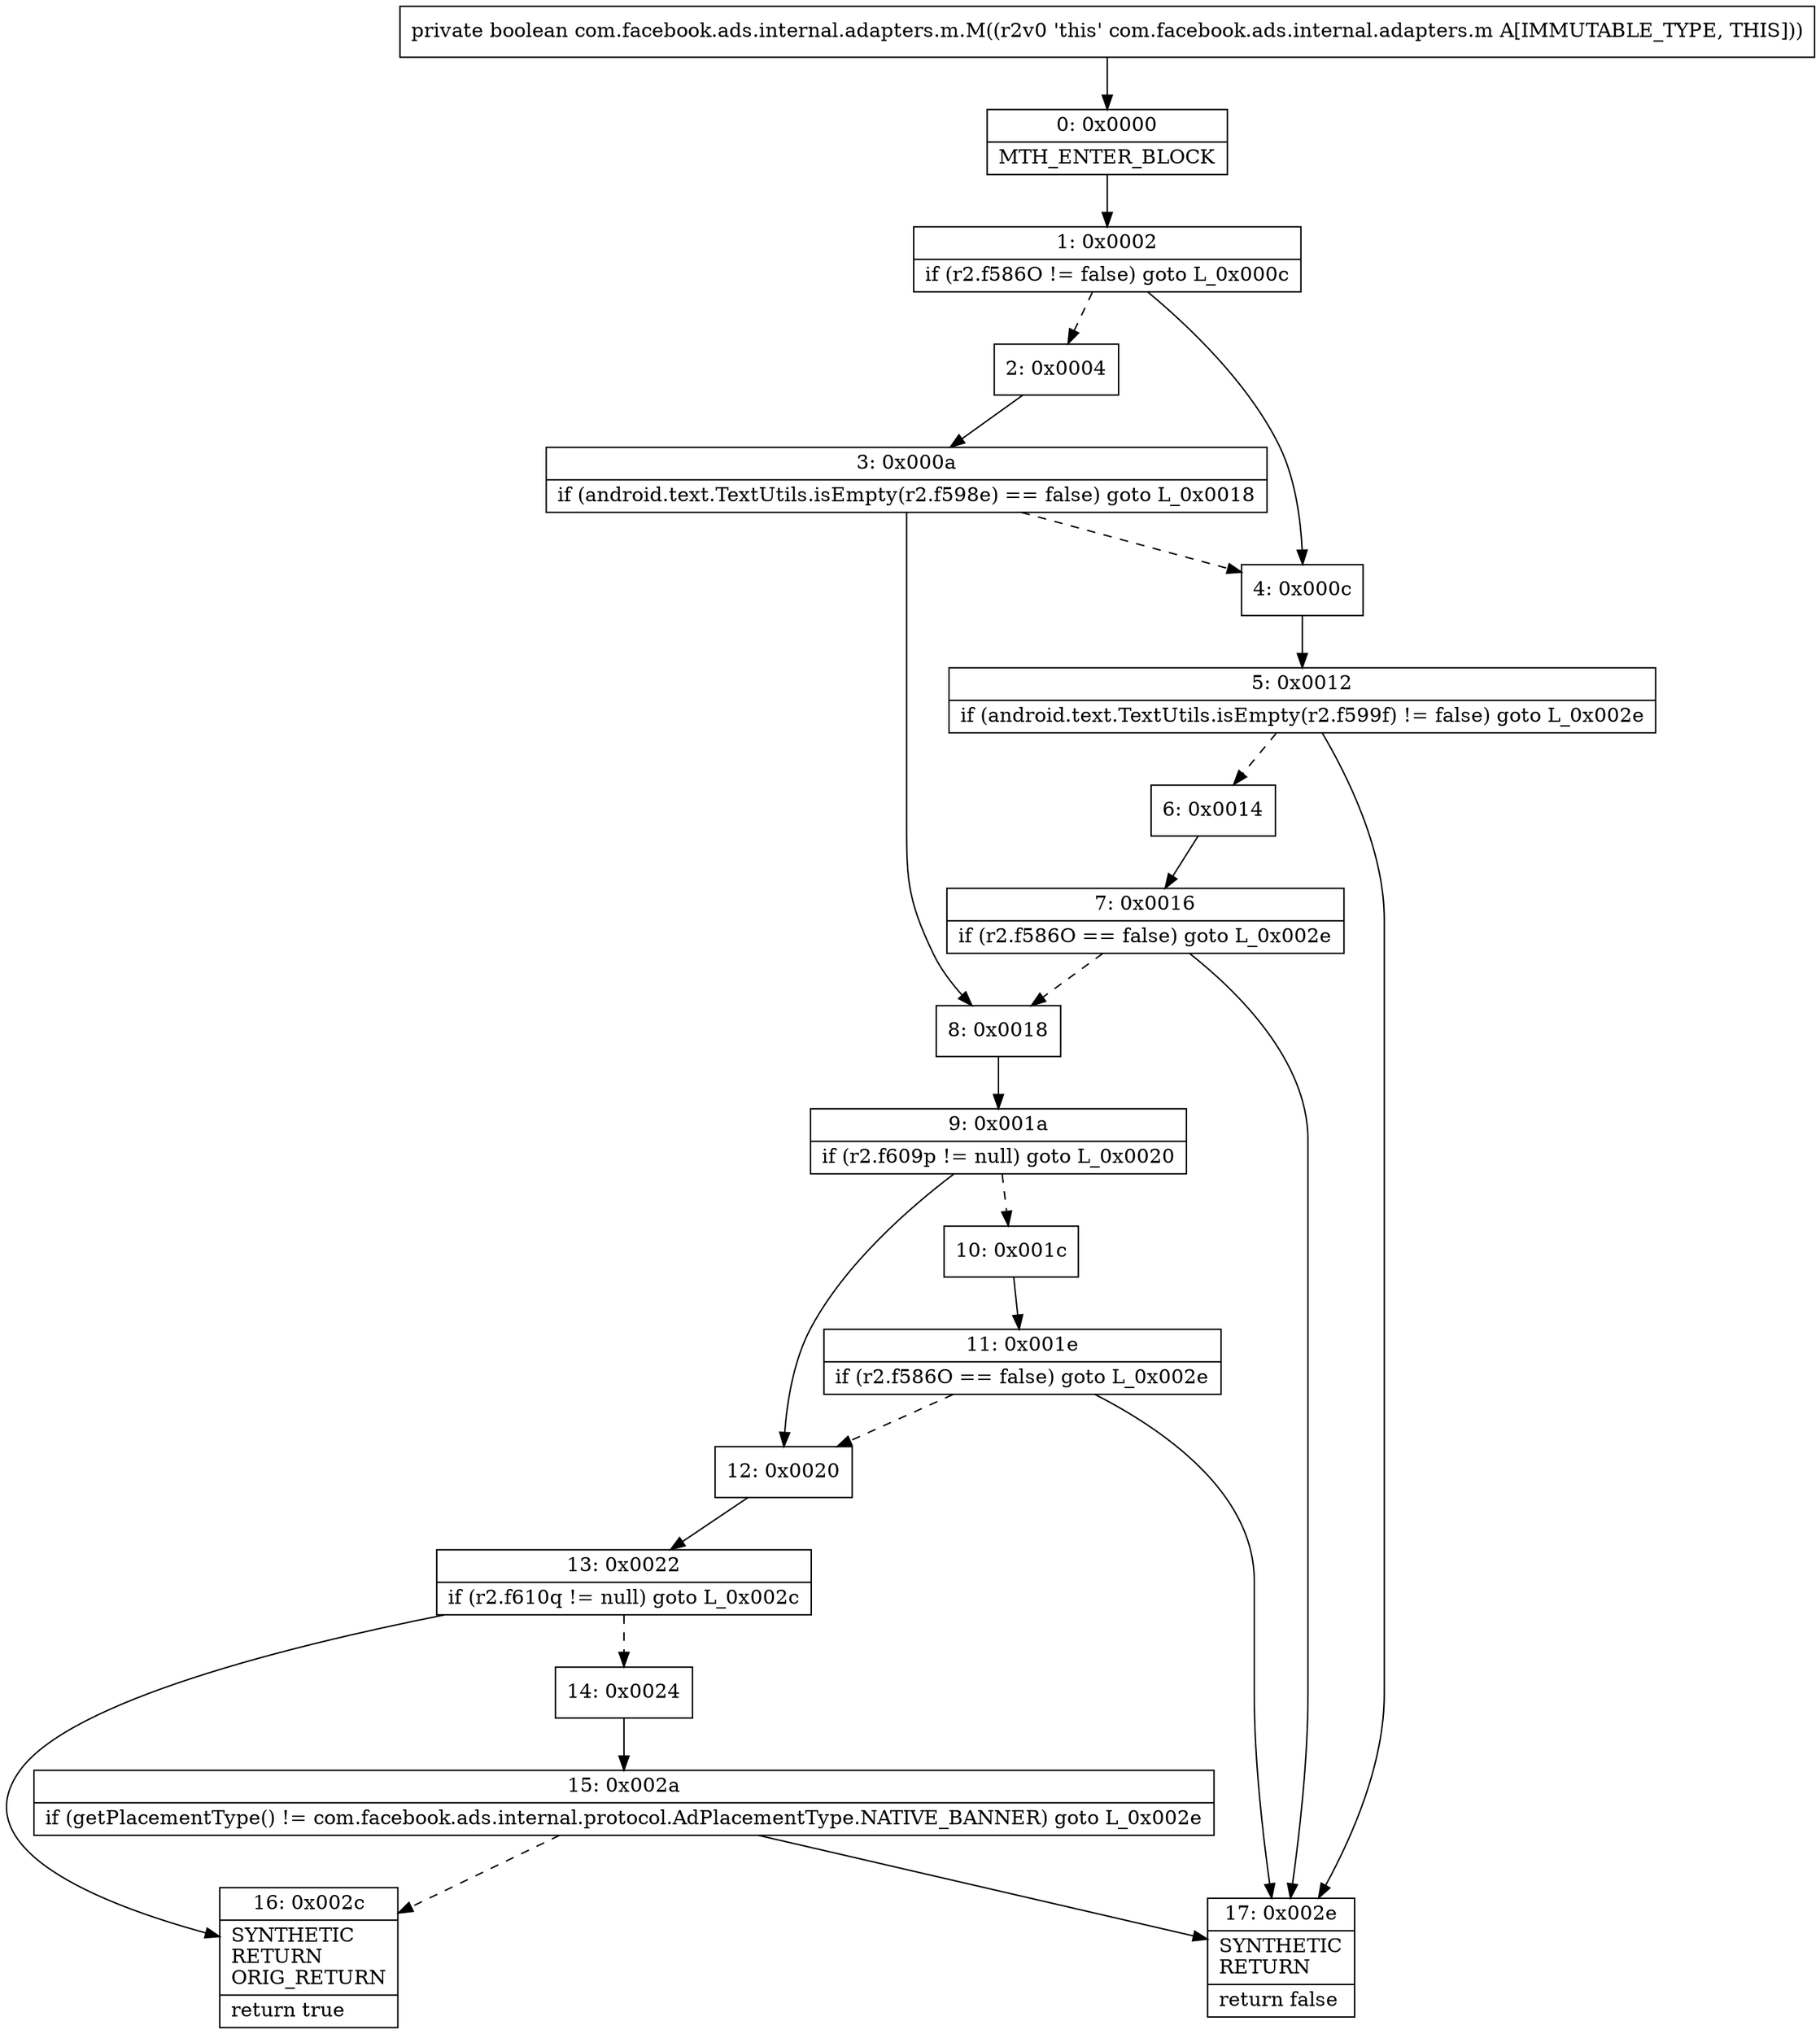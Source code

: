 digraph "CFG forcom.facebook.ads.internal.adapters.m.M()Z" {
Node_0 [shape=record,label="{0\:\ 0x0000|MTH_ENTER_BLOCK\l}"];
Node_1 [shape=record,label="{1\:\ 0x0002|if (r2.f586O != false) goto L_0x000c\l}"];
Node_2 [shape=record,label="{2\:\ 0x0004}"];
Node_3 [shape=record,label="{3\:\ 0x000a|if (android.text.TextUtils.isEmpty(r2.f598e) == false) goto L_0x0018\l}"];
Node_4 [shape=record,label="{4\:\ 0x000c}"];
Node_5 [shape=record,label="{5\:\ 0x0012|if (android.text.TextUtils.isEmpty(r2.f599f) != false) goto L_0x002e\l}"];
Node_6 [shape=record,label="{6\:\ 0x0014}"];
Node_7 [shape=record,label="{7\:\ 0x0016|if (r2.f586O == false) goto L_0x002e\l}"];
Node_8 [shape=record,label="{8\:\ 0x0018}"];
Node_9 [shape=record,label="{9\:\ 0x001a|if (r2.f609p != null) goto L_0x0020\l}"];
Node_10 [shape=record,label="{10\:\ 0x001c}"];
Node_11 [shape=record,label="{11\:\ 0x001e|if (r2.f586O == false) goto L_0x002e\l}"];
Node_12 [shape=record,label="{12\:\ 0x0020}"];
Node_13 [shape=record,label="{13\:\ 0x0022|if (r2.f610q != null) goto L_0x002c\l}"];
Node_14 [shape=record,label="{14\:\ 0x0024}"];
Node_15 [shape=record,label="{15\:\ 0x002a|if (getPlacementType() != com.facebook.ads.internal.protocol.AdPlacementType.NATIVE_BANNER) goto L_0x002e\l}"];
Node_16 [shape=record,label="{16\:\ 0x002c|SYNTHETIC\lRETURN\lORIG_RETURN\l|return true\l}"];
Node_17 [shape=record,label="{17\:\ 0x002e|SYNTHETIC\lRETURN\l|return false\l}"];
MethodNode[shape=record,label="{private boolean com.facebook.ads.internal.adapters.m.M((r2v0 'this' com.facebook.ads.internal.adapters.m A[IMMUTABLE_TYPE, THIS])) }"];
MethodNode -> Node_0;
Node_0 -> Node_1;
Node_1 -> Node_2[style=dashed];
Node_1 -> Node_4;
Node_2 -> Node_3;
Node_3 -> Node_4[style=dashed];
Node_3 -> Node_8;
Node_4 -> Node_5;
Node_5 -> Node_6[style=dashed];
Node_5 -> Node_17;
Node_6 -> Node_7;
Node_7 -> Node_8[style=dashed];
Node_7 -> Node_17;
Node_8 -> Node_9;
Node_9 -> Node_10[style=dashed];
Node_9 -> Node_12;
Node_10 -> Node_11;
Node_11 -> Node_12[style=dashed];
Node_11 -> Node_17;
Node_12 -> Node_13;
Node_13 -> Node_14[style=dashed];
Node_13 -> Node_16;
Node_14 -> Node_15;
Node_15 -> Node_16[style=dashed];
Node_15 -> Node_17;
}

